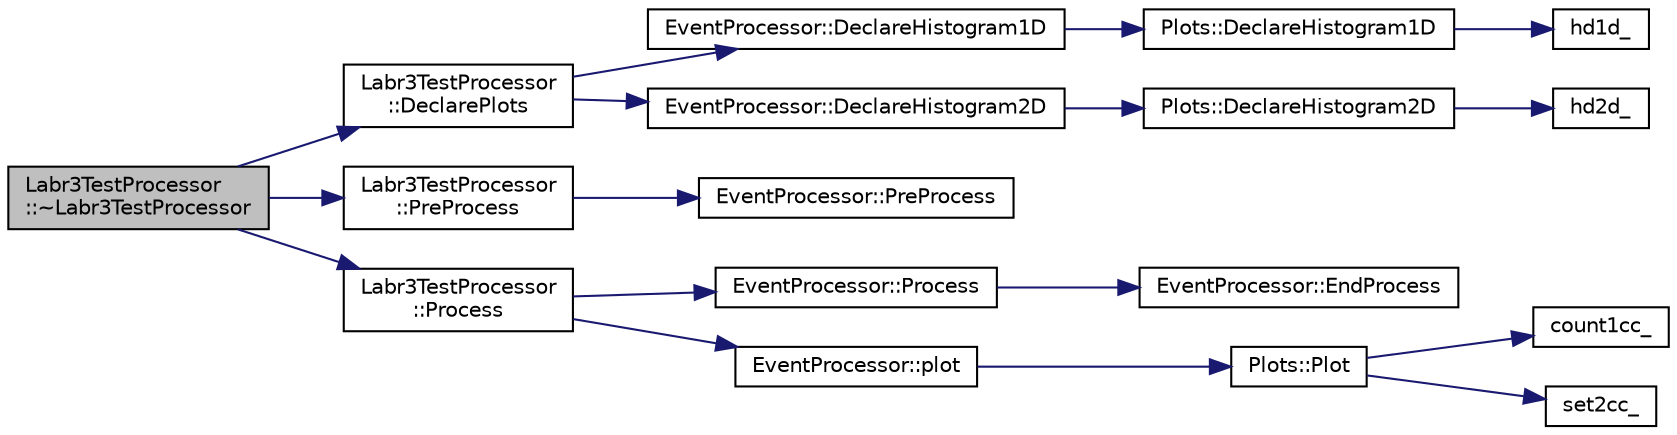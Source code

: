digraph "Labr3TestProcessor::~Labr3TestProcessor"
{
  edge [fontname="Helvetica",fontsize="10",labelfontname="Helvetica",labelfontsize="10"];
  node [fontname="Helvetica",fontsize="10",shape=record];
  rankdir="LR";
  Node1 [label="Labr3TestProcessor\l::~Labr3TestProcessor",height=0.2,width=0.4,color="black", fillcolor="grey75", style="filled", fontcolor="black"];
  Node1 -> Node2 [color="midnightblue",fontsize="10",style="solid",fontname="Helvetica"];
  Node2 [label="Labr3TestProcessor\l::DeclarePlots",height=0.2,width=0.4,color="black", fillcolor="white", style="filled",URL="$dd/d2c/class_labr3_test_processor.html#a00b2431718d6e91598cb35bdd7023638"];
  Node2 -> Node3 [color="midnightblue",fontsize="10",style="solid",fontname="Helvetica"];
  Node3 [label="EventProcessor::DeclareHistogram1D",height=0.2,width=0.4,color="black", fillcolor="white", style="filled",URL="$d6/d65/class_event_processor.html#aac0d7f24194df48f204ebb9c9b75e19d",tooltip="Declares a 1D histogram calls the C++ wrapper for DAMM. "];
  Node3 -> Node4 [color="midnightblue",fontsize="10",style="solid",fontname="Helvetica"];
  Node4 [label="Plots::DeclareHistogram1D",height=0.2,width=0.4,color="black", fillcolor="white", style="filled",URL="$d7/d8b/class_plots.html#a126b1dfe1d671776ee1caddc7cc249b9",tooltip="Declares a 1D histogram calls the C++ wrapper for DAMM. "];
  Node4 -> Node5 [color="midnightblue",fontsize="10",style="solid",fontname="Helvetica"];
  Node5 [label="hd1d_",height=0.2,width=0.4,color="black", fillcolor="white", style="filled",URL="$da/d57/_scanor_8hpp.html#ae9985183725e9354913756c7f86d355a",tooltip="create a DAMM 1D histogram args are damm id, half-words per channel, param length, hist length, low x-range, high x-range, and title "];
  Node2 -> Node6 [color="midnightblue",fontsize="10",style="solid",fontname="Helvetica"];
  Node6 [label="EventProcessor::DeclareHistogram2D",height=0.2,width=0.4,color="black", fillcolor="white", style="filled",URL="$d6/d65/class_event_processor.html#a37b6d5ad90cc6e55c8021682a355764a",tooltip="Declares a 2D histogram calls the C++ wrapper for DAMM. "];
  Node6 -> Node7 [color="midnightblue",fontsize="10",style="solid",fontname="Helvetica"];
  Node7 [label="Plots::DeclareHistogram2D",height=0.2,width=0.4,color="black", fillcolor="white", style="filled",URL="$d7/d8b/class_plots.html#a59a2ffc3288d877c695346d82499e769",tooltip="Declares a 2D histogram calls the C++ wrapper for DAMM. "];
  Node7 -> Node8 [color="midnightblue",fontsize="10",style="solid",fontname="Helvetica"];
  Node8 [label="hd2d_",height=0.2,width=0.4,color="black", fillcolor="white", style="filled",URL="$da/d57/_scanor_8hpp.html#a65d497b6686f1daba9896091bada3eb1",tooltip="create a DAMM 2D histogram "];
  Node1 -> Node9 [color="midnightblue",fontsize="10",style="solid",fontname="Helvetica"];
  Node9 [label="Labr3TestProcessor\l::PreProcess",height=0.2,width=0.4,color="black", fillcolor="white", style="filled",URL="$dd/d2c/class_labr3_test_processor.html#ae9bc67ab22a21f81b2329de538c43660"];
  Node9 -> Node10 [color="midnightblue",fontsize="10",style="solid",fontname="Helvetica"];
  Node10 [label="EventProcessor::PreProcess",height=0.2,width=0.4,color="black", fillcolor="white", style="filled",URL="$d6/d65/class_event_processor.html#a472c9d8c540b273ad1ca9a7f380344b6"];
  Node1 -> Node11 [color="midnightblue",fontsize="10",style="solid",fontname="Helvetica"];
  Node11 [label="Labr3TestProcessor\l::Process",height=0.2,width=0.4,color="black", fillcolor="white", style="filled",URL="$dd/d2c/class_labr3_test_processor.html#aacf32b1382a264f443f7e24029323ac4"];
  Node11 -> Node12 [color="midnightblue",fontsize="10",style="solid",fontname="Helvetica"];
  Node12 [label="EventProcessor::Process",height=0.2,width=0.4,color="black", fillcolor="white", style="filled",URL="$d6/d65/class_event_processor.html#ae2d41a947da0cb509fd0ca85f6caa0fc"];
  Node12 -> Node13 [color="midnightblue",fontsize="10",style="solid",fontname="Helvetica"];
  Node13 [label="EventProcessor::EndProcess",height=0.2,width=0.4,color="black", fillcolor="white", style="filled",URL="$d6/d65/class_event_processor.html#a301eb8d69b3ceeeb4e69ce84a685f5a1"];
  Node11 -> Node14 [color="midnightblue",fontsize="10",style="solid",fontname="Helvetica"];
  Node14 [label="EventProcessor::plot",height=0.2,width=0.4,color="black", fillcolor="white", style="filled",URL="$d6/d65/class_event_processor.html#ad5201bb392726e409ba2a6ac44e764d8",tooltip="Implementation of the plot command to interface with the DAMM routines. "];
  Node14 -> Node15 [color="midnightblue",fontsize="10",style="solid",fontname="Helvetica"];
  Node15 [label="Plots::Plot",height=0.2,width=0.4,color="black", fillcolor="white", style="filled",URL="$d7/d8b/class_plots.html#a68849b82c8c7a5d57f972cbd8de83328",tooltip="Plots into histogram defined by dammId. "];
  Node15 -> Node16 [color="midnightblue",fontsize="10",style="solid",fontname="Helvetica"];
  Node16 [label="count1cc_",height=0.2,width=0.4,color="black", fillcolor="white", style="filled",URL="$da/d57/_scanor_8hpp.html#a31aca3d0ff704e08f8f8968288ae7895",tooltip="Defines the DAMM function to call for 1D hists */. "];
  Node15 -> Node17 [color="midnightblue",fontsize="10",style="solid",fontname="Helvetica"];
  Node17 [label="set2cc_",height=0.2,width=0.4,color="black", fillcolor="white", style="filled",URL="$da/d57/_scanor_8hpp.html#a8b0a662ebdb3f947ba8470bf89f11c3a",tooltip="Defines the DAMM function to call for 2D hists */. "];
}
